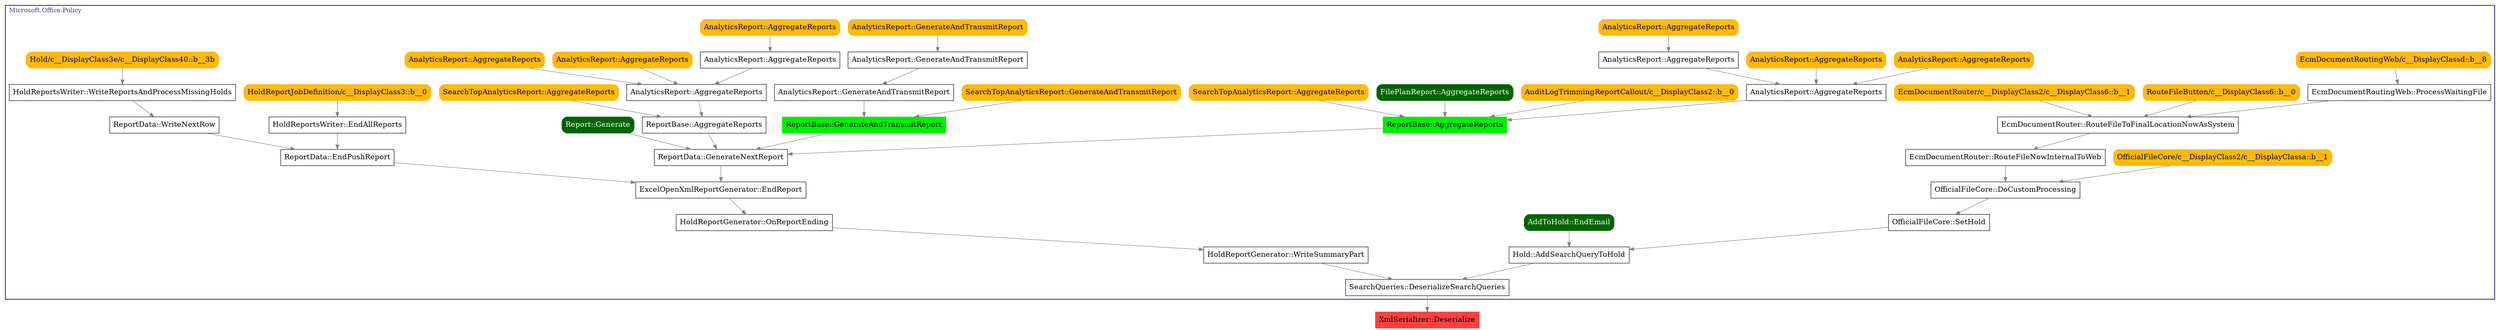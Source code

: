 digraph G {
node [fontsize = 16];
0 [label="XmlSerializer::Deserialize", shape="box", style="filled", fillcolor="brown1", color="brown1"];
subgraph cluster_0 {
label="Microsoft.Office.Policy";
color=darkslateblue;
fontcolor=darkslateblue;
penwidth=2;
labeljust=l;
1 [label="SearchQueries::DeserializeSearchQueries", shape="box"];
2 [label="Hold::AddSearchQueryToHold", shape="box"];
3 [label="HoldReportGenerator::WriteSummaryPart", shape="box"];
4 [label="AddToHold::EndEmail", shape="box", style="filled, rounded", fillcolor="darkgreen", color="darkgreen", fontcolor="white"];
5 [label="OfficialFileCore::SetHold", shape="box"];
6 [label="HoldReportGenerator::OnReportEnding", shape="box"];
7 [label="OfficialFileCore::DoCustomProcessing", shape="box"];
8 [label="ExcelOpenXmlReportGenerator::EndReport", shape="box"];
9 [label="OfficialFileCore/c__DisplayClass2/c__DisplayClassa::b__1", shape="box", style="filled, rounded", fillcolor="darkgoldenrod1", color="darkgoldenrod1"];
10 [label="EcmDocumentRouter::RouteFileNowInternalToWeb", shape="box"];
11 [label="ReportData::EndPushReport", shape="box"];
12 [label="ReportData::GenerateNextReport", shape="box"];
13 [label="EcmDocumentRouter::RouteFileToFinalLocationNowAsSystem", shape="box"];
14 [label="ReportData::WriteNextRow", shape="box"];
15 [label="HoldReportsWriter::EndAllReports", shape="box"];
16 [label="ReportBase::GenerateAndTransmitReport", shape="box", style="filled", fillcolor="green2", color="green2"];
17 [label="ReportBase::AggregateReports", shape="box", style="filled", fillcolor="green2", color="green2"];
18 [label="ReportBase::AggregateReports", shape="box"];
19 [label="Report::Generate", shape="box", style="filled, rounded", fillcolor="darkgreen", color="darkgreen", fontcolor="white"];
20 [label="RouteFileButton/c__DisplayClass6::b__0", shape="box", style="filled, rounded", fillcolor="darkgoldenrod1", color="darkgoldenrod1"];
21 [label="EcmDocumentRoutingWeb::ProcessWaitingFile", shape="box"];
22 [label="EcmDocumentRouter/c__DisplayClass2/c__DisplayClass6::b__1", shape="box", style="filled, rounded", fillcolor="darkgoldenrod1", color="darkgoldenrod1"];
23 [label="HoldReportsWriter::WriteReportsAndProcessMissingHolds", shape="box"];
24 [label="HoldReportJobDefinition/c__DisplayClass3::b__0", shape="box", style="filled, rounded", fillcolor="darkgoldenrod1", color="darkgoldenrod1"];
25 [label="AnalyticsReport::GenerateAndTransmitReport", shape="box"];
26 [label="SearchTopAnalyticsReport::GenerateAndTransmitReport", shape="box", style="filled, rounded", fillcolor="darkgoldenrod1", color="darkgoldenrod1"];
27 [label="AnalyticsReport::AggregateReports", shape="box"];
28 [label="AuditLogTrimmingReportCallout/c__DisplayClass2::b__0", shape="box", style="filled, rounded", fillcolor="darkgoldenrod1", color="darkgoldenrod1"];
29 [label="FilePlanReport::AggregateReports", shape="box", style="filled, rounded", fillcolor="darkgreen", color="darkgreen", fontcolor="white"];
30 [label="SearchTopAnalyticsReport::AggregateReports", shape="box", style="filled, rounded", fillcolor="darkgoldenrod1", color="darkgoldenrod1"];
31 [label="AnalyticsReport::AggregateReports", shape="box"];
32 [label="SearchTopAnalyticsReport::AggregateReports", shape="box", style="filled, rounded", fillcolor="darkgoldenrod1", color="darkgoldenrod1"];
33 [label="EcmDocumentRoutingWeb/c__DisplayClassd::b__8", shape="box", style="filled, rounded", fillcolor="darkgoldenrod1", color="darkgoldenrod1"];
34 [label="Hold/c__DisplayClass3e/c__DisplayClass40::b__3b", shape="box", style="filled, rounded", fillcolor="darkgoldenrod1", color="darkgoldenrod1"];
35 [label="AnalyticsReport::GenerateAndTransmitReport", shape="box"];
36 [label="AnalyticsReport::AggregateReports", shape="box", style="filled, rounded", fillcolor="darkgoldenrod1", color="darkgoldenrod1"];
37 [label="AnalyticsReport::AggregateReports", shape="box", style="filled, rounded", fillcolor="darkgoldenrod1", color="darkgoldenrod1"];
38 [label="AnalyticsReport::AggregateReports", shape="box"];
39 [label="AnalyticsReport::AggregateReports", shape="box", style="filled, rounded", fillcolor="darkgoldenrod1", color="darkgoldenrod1"];
40 [label="AnalyticsReport::AggregateReports", shape="box", style="filled, rounded", fillcolor="darkgoldenrod1", color="darkgoldenrod1"];
41 [label="AnalyticsReport::AggregateReports", shape="box"];
42 [label="AnalyticsReport::GenerateAndTransmitReport", shape="box", style="filled, rounded", fillcolor="darkgoldenrod1", color="darkgoldenrod1"];
43 [label="AnalyticsReport::AggregateReports", shape="box", style="filled, rounded", fillcolor="darkgoldenrod1", color="darkgoldenrod1"];
44 [label="AnalyticsReport::AggregateReports", shape="box", style="filled, rounded", fillcolor="darkgoldenrod1", color="darkgoldenrod1"];
}
1 -> 0 [color="gray50"];
2 -> 1 [color="gray50"];
3 -> 1 [color="gray50"];
4 -> 2 [color="gray50"];
5 -> 2 [color="gray50"];
6 -> 3 [color="gray50"];
7 -> 5 [color="gray50"];
8 -> 6 [color="gray50"];
9 -> 7 [color="gray50"];
10 -> 7 [color="gray50"];
11 -> 8 [color="gray50"];
12 -> 8 [color="gray50"];
13 -> 10 [color="gray50"];
14 -> 11 [color="gray50"];
15 -> 11 [color="gray50"];
16 -> 12 [color="gray50"];
17 -> 12 [color="gray50"];
18 -> 12 [color="gray50"];
19 -> 12 [color="gray50"];
20 -> 13 [color="gray50"];
21 -> 13 [color="gray50"];
22 -> 13 [color="gray50"];
23 -> 14 [color="gray50"];
24 -> 15 [color="gray50"];
25 -> 16 [color="gray50"];
26 -> 16 [color="gray50"];
27 -> 17 [color="gray50"];
28 -> 17 [color="gray50"];
29 -> 17 [color="gray50"];
30 -> 17 [color="gray50"];
31 -> 18 [color="gray50"];
32 -> 18 [color="gray50"];
33 -> 21 [color="gray50"];
34 -> 23 [color="gray50"];
35 -> 25 [color="gray50"];
36 -> 27 [color="gray50"];
37 -> 27 [color="gray50"];
38 -> 27 [color="gray50"];
39 -> 31 [color="gray50"];
40 -> 31 [color="gray50"];
41 -> 31 [color="gray50"];
42 -> 35 [color="gray50"];
43 -> 38 [color="gray50"];
44 -> 41 [color="gray50"];
}
